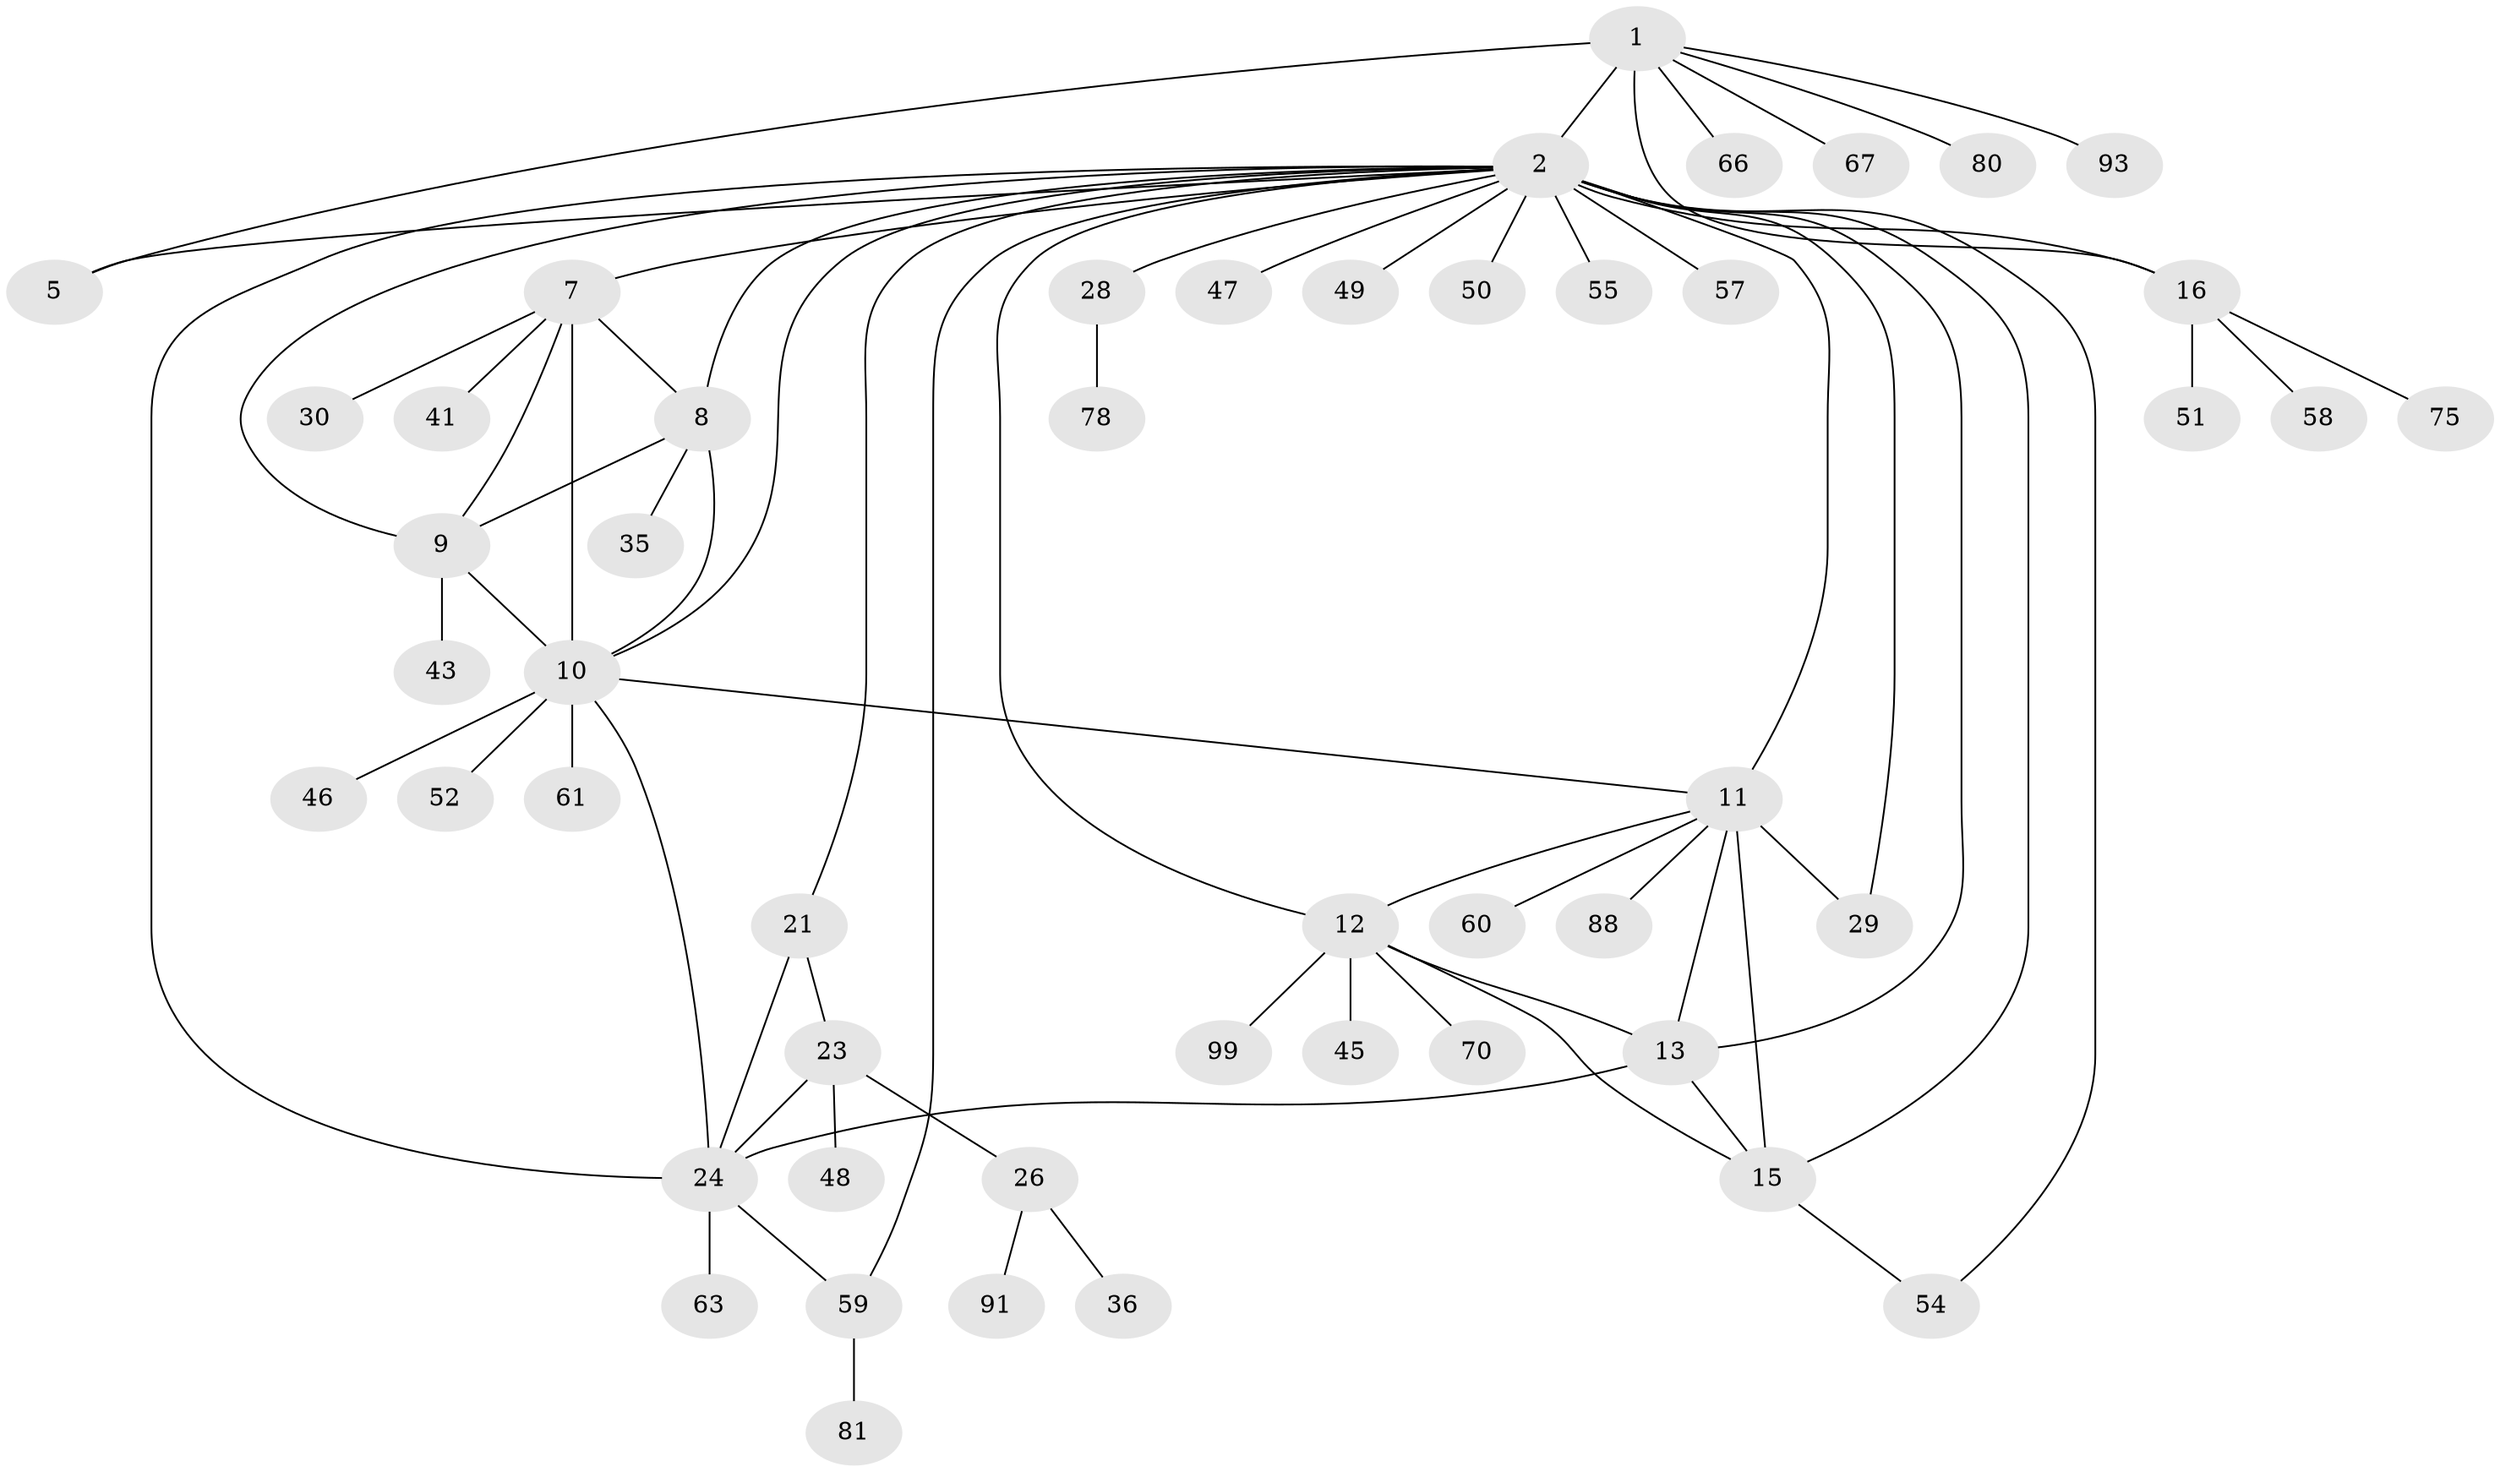 // original degree distribution, {6: 0.0594059405940594, 9: 0.0297029702970297, 5: 0.039603960396039604, 4: 0.009900990099009901, 10: 0.0297029702970297, 8: 0.039603960396039604, 7: 0.0297029702970297, 13: 0.009900990099009901, 3: 0.06930693069306931, 1: 0.5544554455445545, 2: 0.12871287128712872}
// Generated by graph-tools (version 1.1) at 2025/19/03/04/25 18:19:26]
// undirected, 50 vertices, 71 edges
graph export_dot {
graph [start="1"]
  node [color=gray90,style=filled];
  1 [super="+20"];
  2 [super="+68+79+6+3"];
  5;
  7 [super="+33+42"];
  8;
  9;
  10 [super="+27+84+44"];
  11 [super="+39"];
  12;
  13;
  15 [super="+94"];
  16 [super="+40+17+97+98+18"];
  21 [super="+22+32+72+85"];
  23 [super="+34"];
  24 [super="+25+31+56"];
  26;
  28;
  29;
  30;
  35;
  36;
  41;
  43;
  45;
  46;
  47;
  48;
  49 [super="+73+74"];
  50;
  51;
  52;
  54;
  55 [super="+62"];
  57;
  58;
  59;
  60;
  61;
  63;
  66;
  67 [super="+92+89"];
  70;
  75;
  78 [super="+82+101"];
  80;
  81 [super="+87"];
  88;
  91;
  93;
  99;
  1 -- 2 [weight=4];
  1 -- 5;
  1 -- 67;
  1 -- 16 [weight=3];
  1 -- 80;
  1 -- 66;
  1 -- 93;
  2 -- 5 [weight=3];
  2 -- 28;
  2 -- 49;
  2 -- 7;
  2 -- 8;
  2 -- 9;
  2 -- 10;
  2 -- 11 [weight=3];
  2 -- 13 [weight=2];
  2 -- 16 [weight=3];
  2 -- 21 [weight=2];
  2 -- 29;
  2 -- 47;
  2 -- 50;
  2 -- 54;
  2 -- 55 [weight=2];
  2 -- 57;
  2 -- 59;
  2 -- 12;
  2 -- 15;
  2 -- 24;
  7 -- 8;
  7 -- 9;
  7 -- 10;
  7 -- 30;
  7 -- 41;
  8 -- 9;
  8 -- 10;
  8 -- 35;
  9 -- 10;
  9 -- 43;
  10 -- 46;
  10 -- 61;
  10 -- 24;
  10 -- 11;
  10 -- 52;
  11 -- 12;
  11 -- 13;
  11 -- 15;
  11 -- 29;
  11 -- 60;
  11 -- 88;
  12 -- 13;
  12 -- 15;
  12 -- 45;
  12 -- 70;
  12 -- 99;
  13 -- 15;
  13 -- 24;
  15 -- 54;
  16 -- 58;
  16 -- 75;
  16 -- 51;
  21 -- 23 [weight=2];
  21 -- 24 [weight=4];
  23 -- 24 [weight=2];
  23 -- 26;
  23 -- 48;
  24 -- 63;
  24 -- 59;
  26 -- 36;
  26 -- 91;
  28 -- 78;
  59 -- 81;
}
